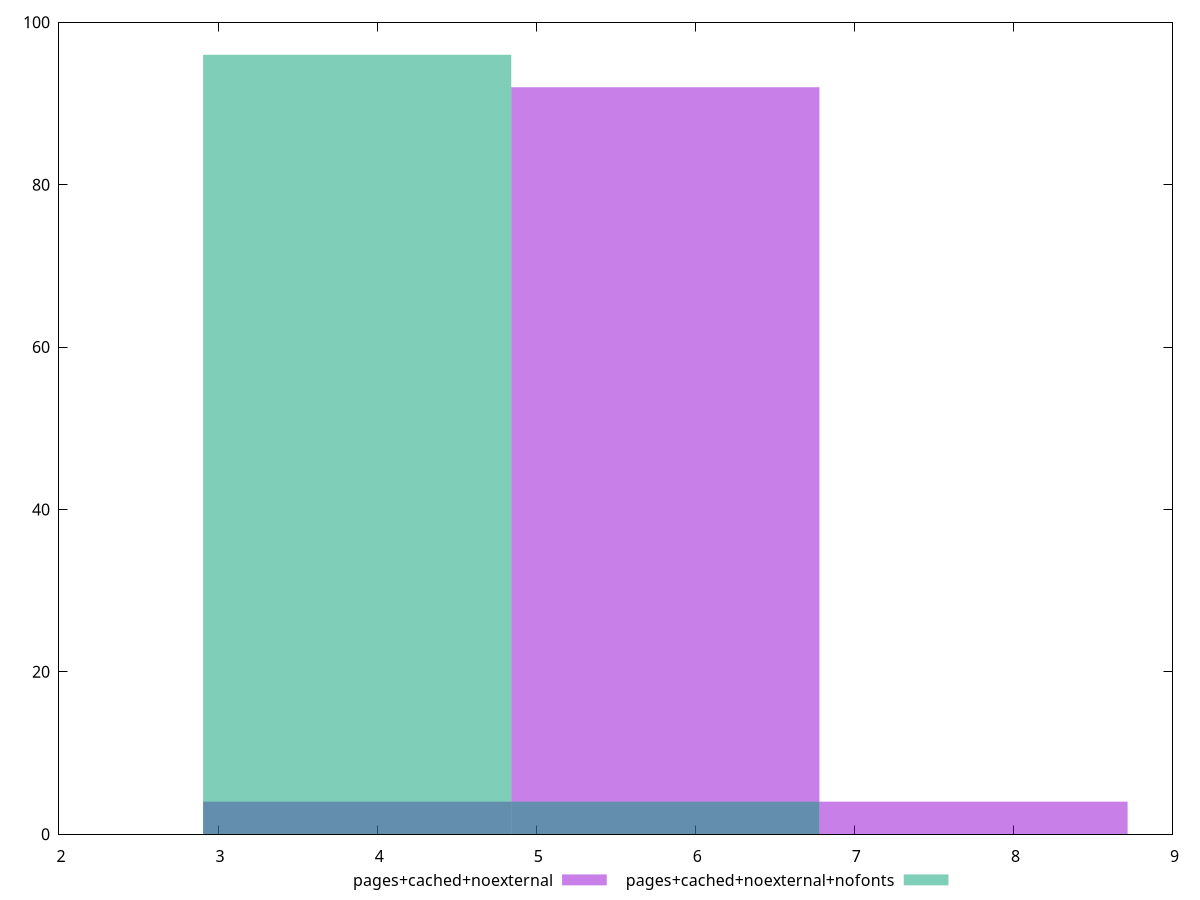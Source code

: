 reset
set terminal svg size 640, 500 enhanced background rgb 'white'
set output "reprap/network-server-latency/comparison/histogram/5_vs_6.svg"

$pagesCachedNoexternal <<EOF
7.7491420191480005 4
5.811856514361001 92
3.8745710095740002 4
EOF

$pagesCachedNoexternalNofonts <<EOF
5.811856514361001 4
3.8745710095740002 96
EOF

set key outside below
set boxwidth 1.9372855047870001
set yrange [0:100]
set style fill transparent solid 0.5 noborder

plot \
  $pagesCachedNoexternal title "pages+cached+noexternal" with boxes, \
  $pagesCachedNoexternalNofonts title "pages+cached+noexternal+nofonts" with boxes, \


reset